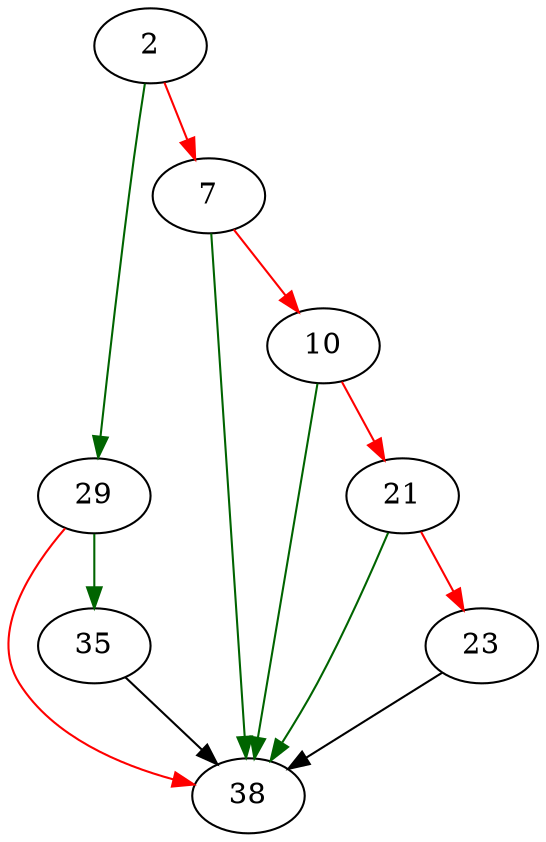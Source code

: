 strict digraph "enter_dir" {
	// Node definitions.
	2 [entry=true];
	29;
	7;
	38;
	10;
	21;
	23;
	35;

	// Edge definitions.
	2 -> 29 [
		color=darkgreen
		cond=true
	];
	2 -> 7 [
		color=red
		cond=false
	];
	29 -> 38 [
		color=red
		cond=false
	];
	29 -> 35 [
		color=darkgreen
		cond=true
	];
	7 -> 38 [
		color=darkgreen
		cond=true
	];
	7 -> 10 [
		color=red
		cond=false
	];
	10 -> 38 [
		color=darkgreen
		cond=true
	];
	10 -> 21 [
		color=red
		cond=false
	];
	21 -> 38 [
		color=darkgreen
		cond=true
	];
	21 -> 23 [
		color=red
		cond=false
	];
	23 -> 38;
	35 -> 38;
}